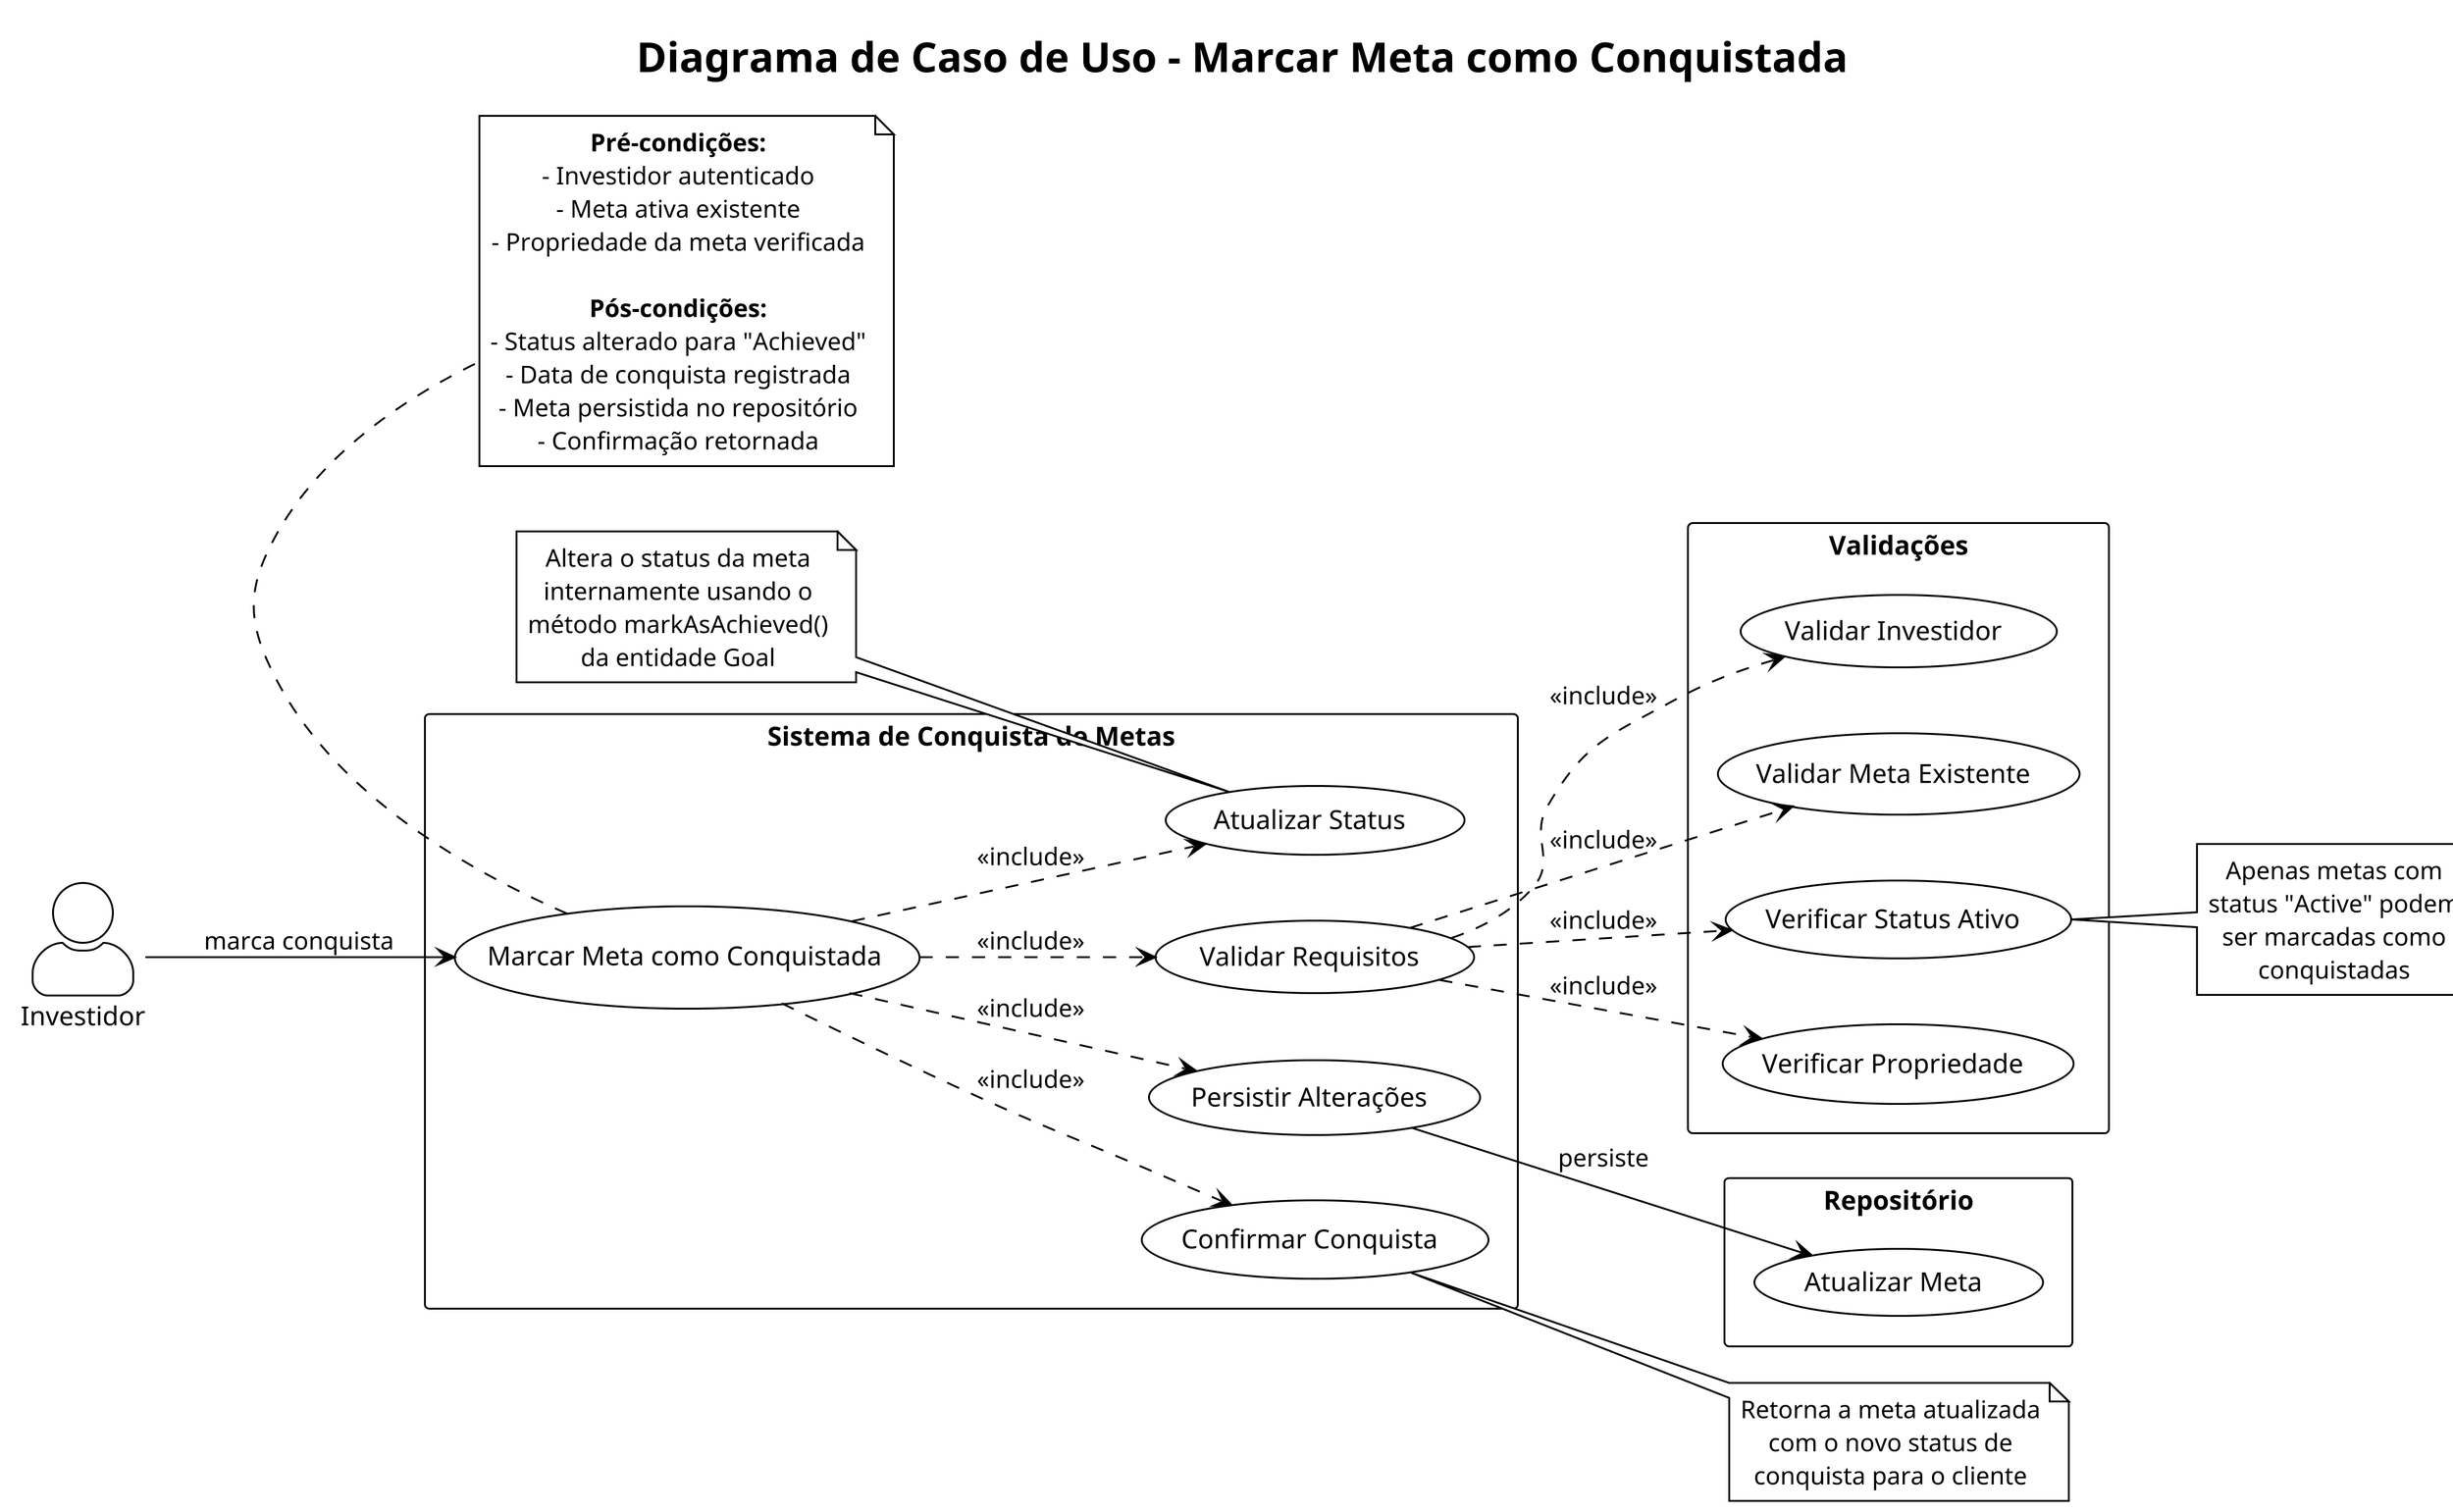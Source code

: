 @startuml Caso de Uso - Marcar Meta como Conquistada
!theme plain
skinparam dpi 300
skinparam actorStyle awesome
skinparam packageStyle rectangle
skinparam backgroundColor white
skinparam defaultTextAlignment center
left to right direction

title Diagrama de Caso de Uso - Marcar Meta como Conquistada

actor "Investidor" as Investor

package "Sistema de Conquista de Metas" {
    usecase "Marcar Meta como Conquistada" as UC1
    usecase "Validar Requisitos" as UC2
    usecase "Atualizar Status" as UC3
    usecase "Persistir Alterações" as UC4
    usecase "Confirmar Conquista" as UC5
}

package "Validações" {
    usecase "Validar Investidor" as V1
    usecase "Validar Meta Existente" as V2
    usecase "Verificar Status Ativo" as V3
    usecase "Verificar Propriedade" as V4
}

package "Repositório" {
    usecase "Atualizar Meta" as R1
}

Investor --> UC1 : marca conquista

UC1 ..> UC2 : <<include>>
UC1 ..> UC3 : <<include>>
UC1 ..> UC4 : <<include>>
UC1 ..> UC5 : <<include>>

UC2 ..> V1 : <<include>>
UC2 ..> V2 : <<include>>
UC2 ..> V3 : <<include>>
UC2 ..> V4 : <<include>>

UC4 --> R1 : persiste

note right of V3
  Apenas metas com
  status "Active" podem
  ser marcadas como
  conquistadas
end note

note bottom of UC1
  **Pré-condições:**
  - Investidor autenticado
  - Meta ativa existente
  - Propriedade da meta verificada
  
  **Pós-condições:**
  - Status alterado para "Achieved"
  - Data de conquista registrada
  - Meta persistida no repositório
  - Confirmação retornada
end note

note left of UC3
  Altera o status da meta
  internamente usando o
  método markAsAchieved()
  da entidade Goal
end note

note right of UC5
  Retorna a meta atualizada
  com o novo status de
  conquista para o cliente
end note

@enduml